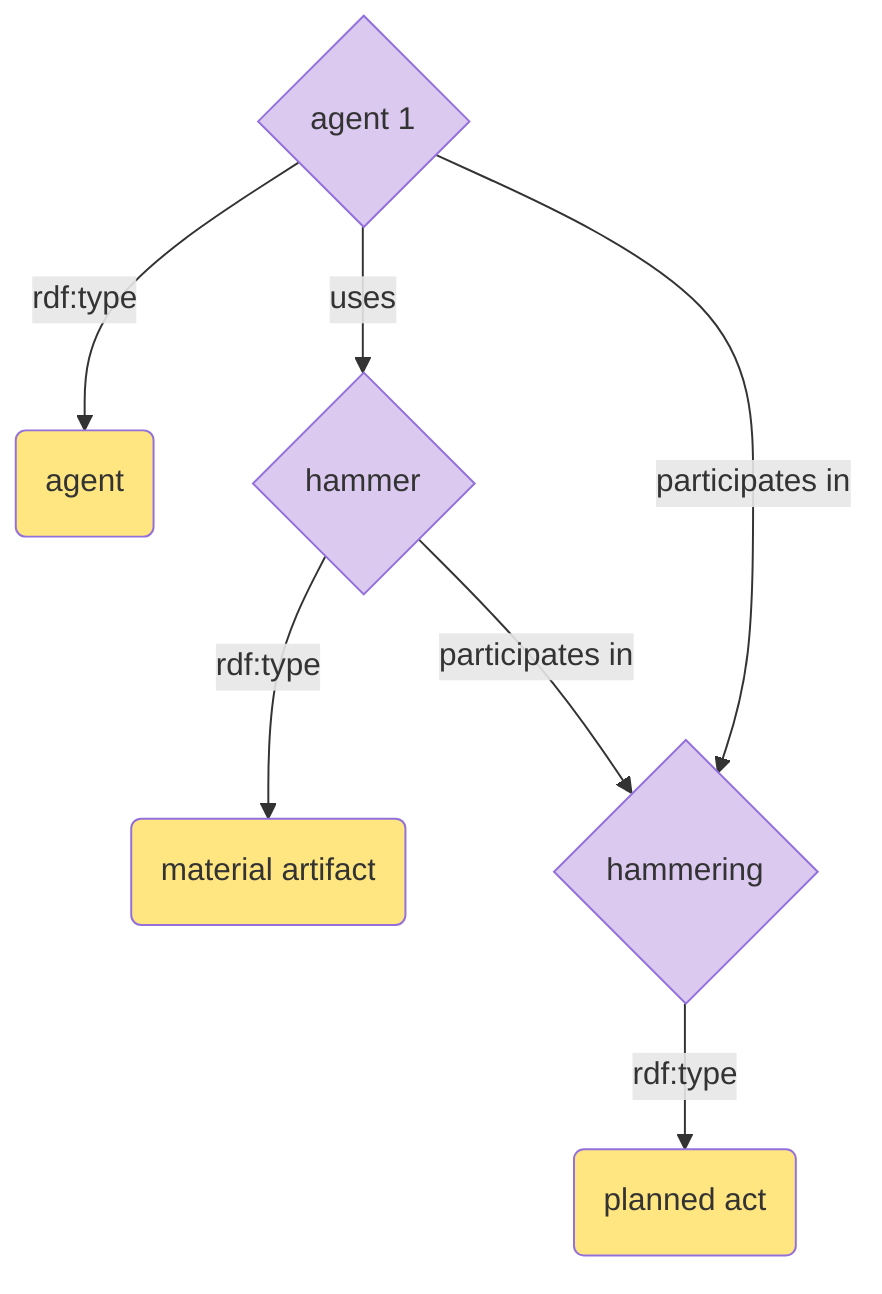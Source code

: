 flowchart TD
id1{agent 1}--rdf:type-->id5(agent)
id2{hammer}--rdf:type-->id3(material artifact)
id1--uses-->id2
id6{hammering}--rdf:type-->id4(planned act)
id1--participates in-->id6
id2--participates in-->id6
id1:::Class_01
classDef Class_01 fill:#dbc9ef
id2:::Class_02
classDef Class_02 fill:#dbc9ef
id3:::Class_03
classDef Class_03 fill:#ffe680
id4:::Class_04
classDef Class_04 fill:#ffe680
id5:::Class_05
classDef Class_05 fill:#ffe680
id6:::Class_06
classDef Class_06 fill:#dbc9ef